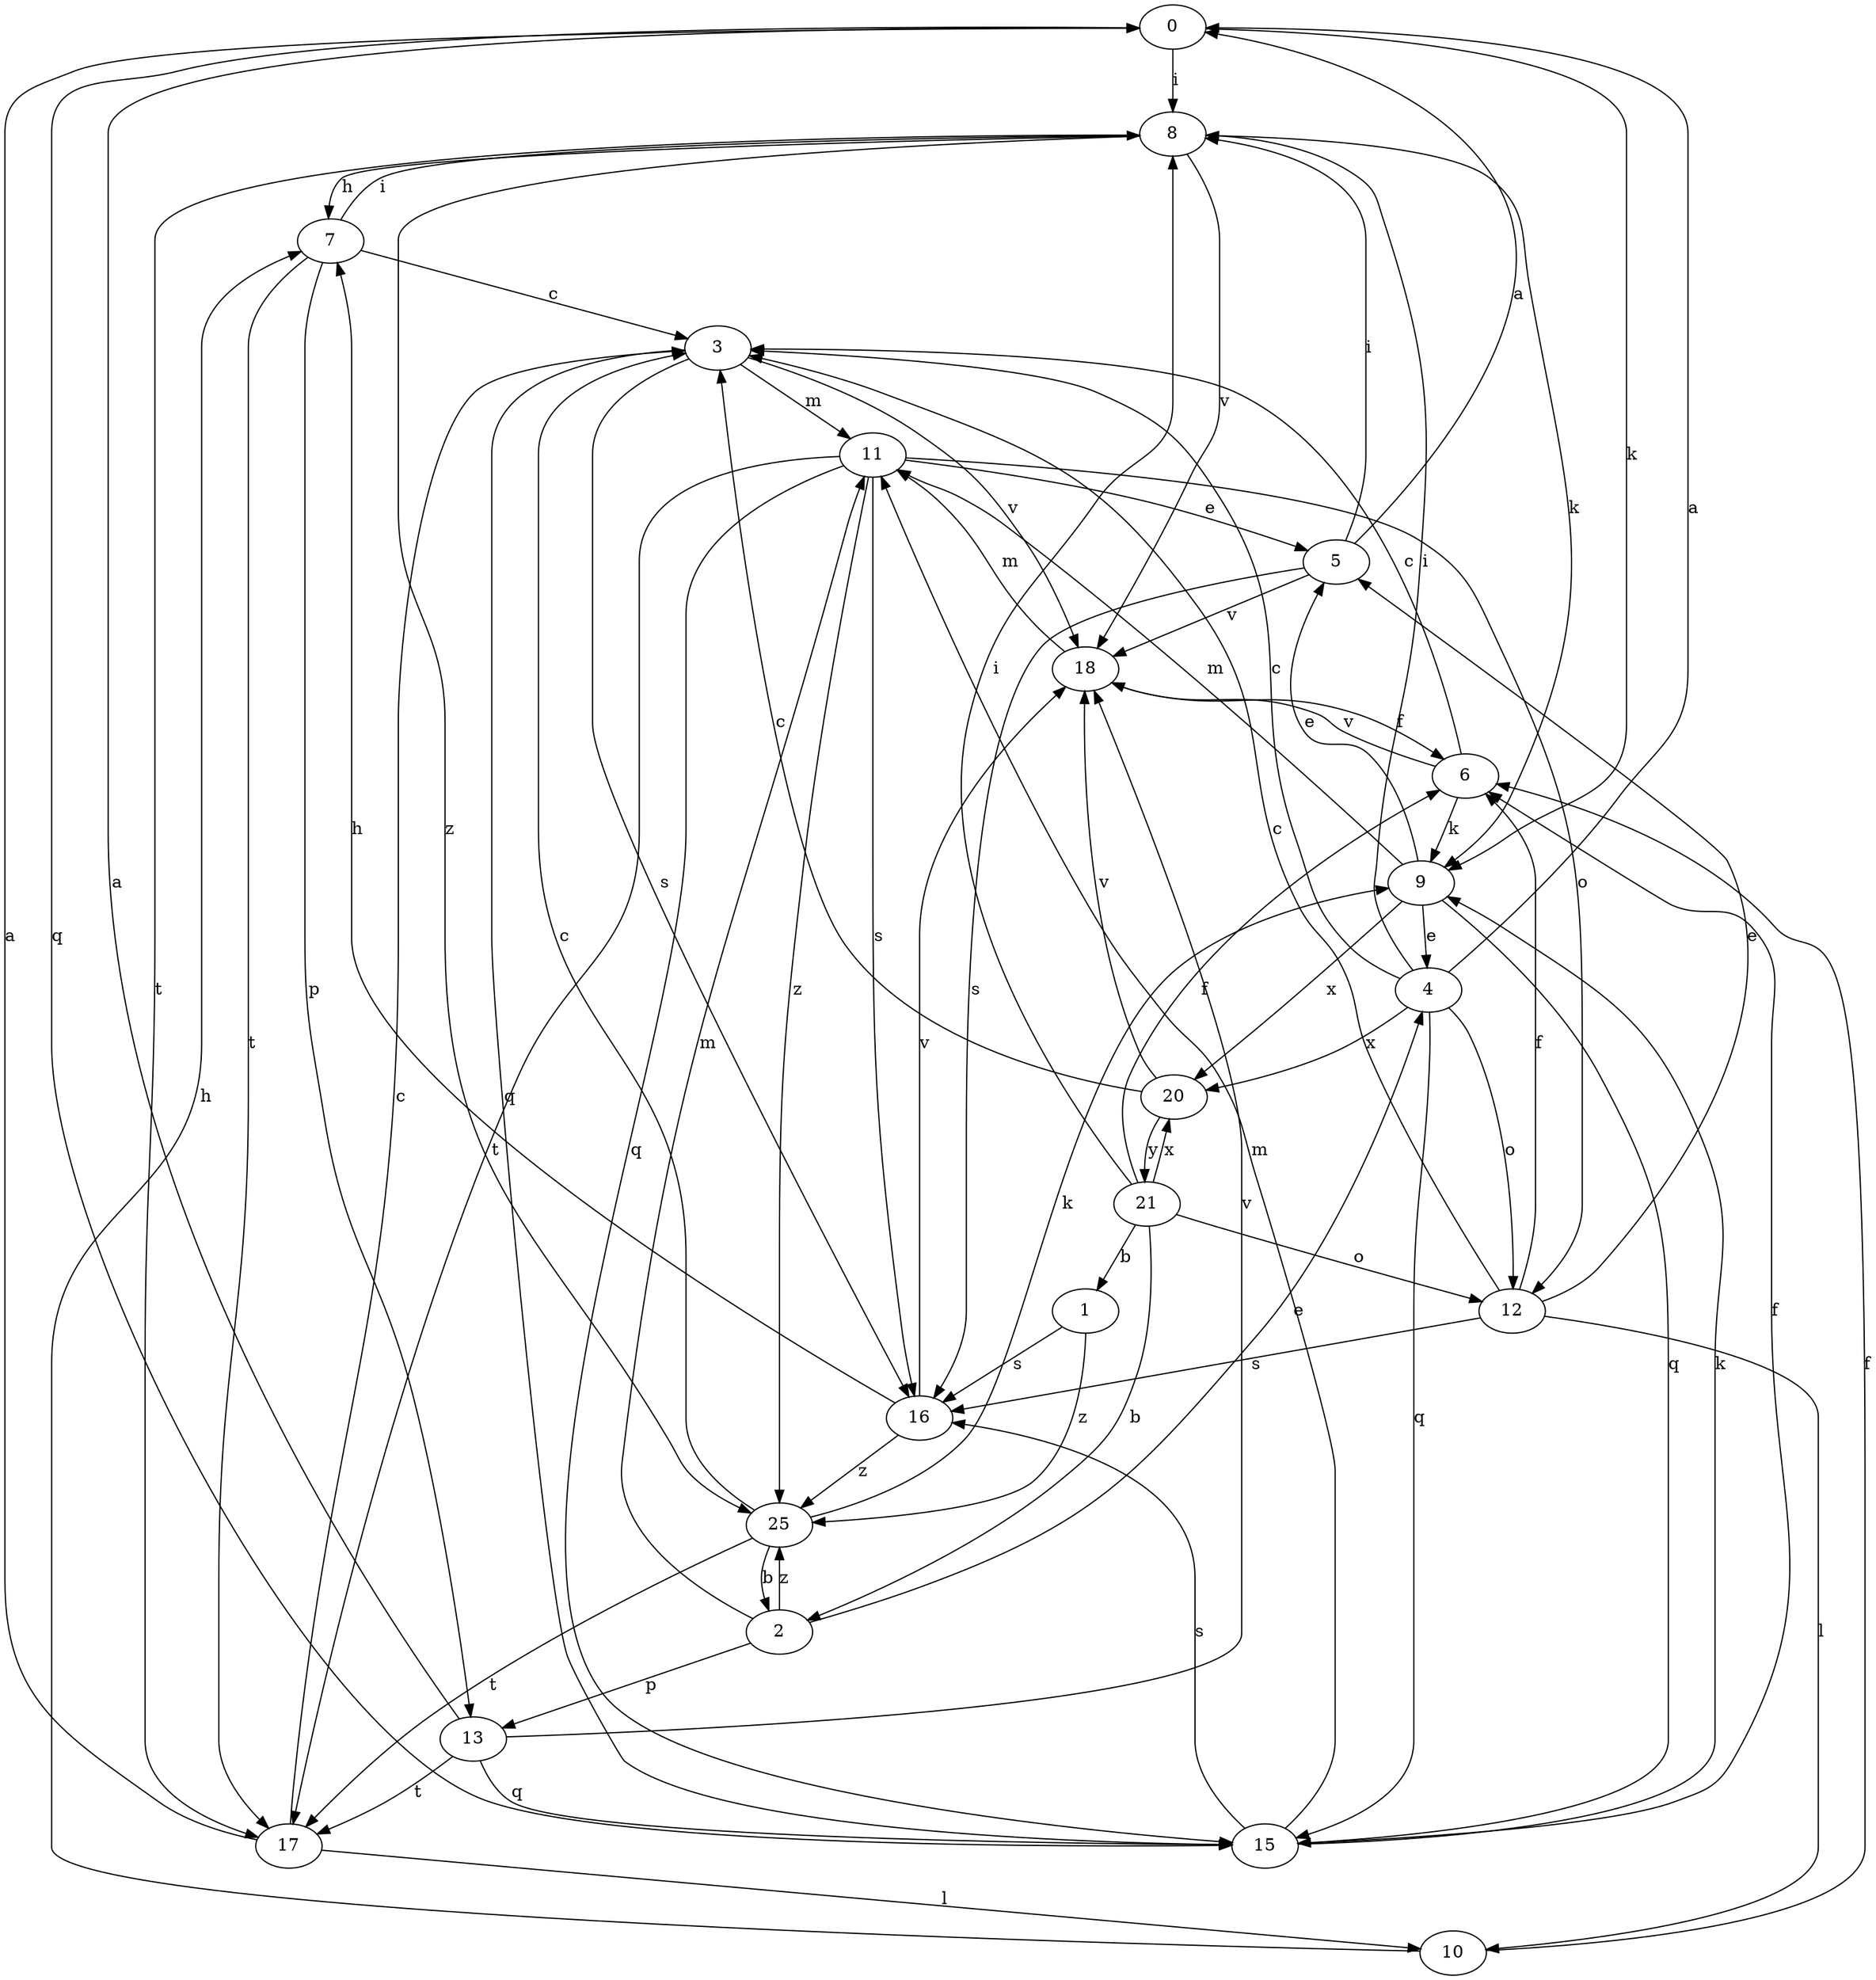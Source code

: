 strict digraph  {
0;
1;
2;
3;
4;
5;
6;
7;
8;
9;
10;
11;
12;
13;
15;
16;
17;
18;
20;
21;
25;
0 -> 8  [label=i];
0 -> 9  [label=k];
0 -> 15  [label=q];
1 -> 16  [label=s];
1 -> 25  [label=z];
2 -> 4  [label=e];
2 -> 11  [label=m];
2 -> 13  [label=p];
2 -> 25  [label=z];
3 -> 11  [label=m];
3 -> 15  [label=q];
3 -> 16  [label=s];
3 -> 18  [label=v];
4 -> 0  [label=a];
4 -> 3  [label=c];
4 -> 8  [label=i];
4 -> 12  [label=o];
4 -> 15  [label=q];
4 -> 20  [label=x];
5 -> 0  [label=a];
5 -> 8  [label=i];
5 -> 16  [label=s];
5 -> 18  [label=v];
6 -> 3  [label=c];
6 -> 9  [label=k];
6 -> 18  [label=v];
7 -> 3  [label=c];
7 -> 8  [label=i];
7 -> 13  [label=p];
7 -> 17  [label=t];
8 -> 7  [label=h];
8 -> 9  [label=k];
8 -> 17  [label=t];
8 -> 18  [label=v];
8 -> 25  [label=z];
9 -> 4  [label=e];
9 -> 5  [label=e];
9 -> 11  [label=m];
9 -> 15  [label=q];
9 -> 20  [label=x];
10 -> 6  [label=f];
10 -> 7  [label=h];
11 -> 5  [label=e];
11 -> 12  [label=o];
11 -> 15  [label=q];
11 -> 16  [label=s];
11 -> 17  [label=t];
11 -> 25  [label=z];
12 -> 3  [label=c];
12 -> 5  [label=e];
12 -> 6  [label=f];
12 -> 10  [label=l];
12 -> 16  [label=s];
13 -> 0  [label=a];
13 -> 15  [label=q];
13 -> 17  [label=t];
13 -> 18  [label=v];
15 -> 6  [label=f];
15 -> 9  [label=k];
15 -> 11  [label=m];
15 -> 16  [label=s];
16 -> 7  [label=h];
16 -> 18  [label=v];
16 -> 25  [label=z];
17 -> 0  [label=a];
17 -> 3  [label=c];
17 -> 10  [label=l];
18 -> 6  [label=f];
18 -> 11  [label=m];
20 -> 3  [label=c];
20 -> 18  [label=v];
20 -> 21  [label=y];
21 -> 1  [label=b];
21 -> 2  [label=b];
21 -> 6  [label=f];
21 -> 8  [label=i];
21 -> 12  [label=o];
21 -> 20  [label=x];
25 -> 2  [label=b];
25 -> 3  [label=c];
25 -> 9  [label=k];
25 -> 17  [label=t];
}
